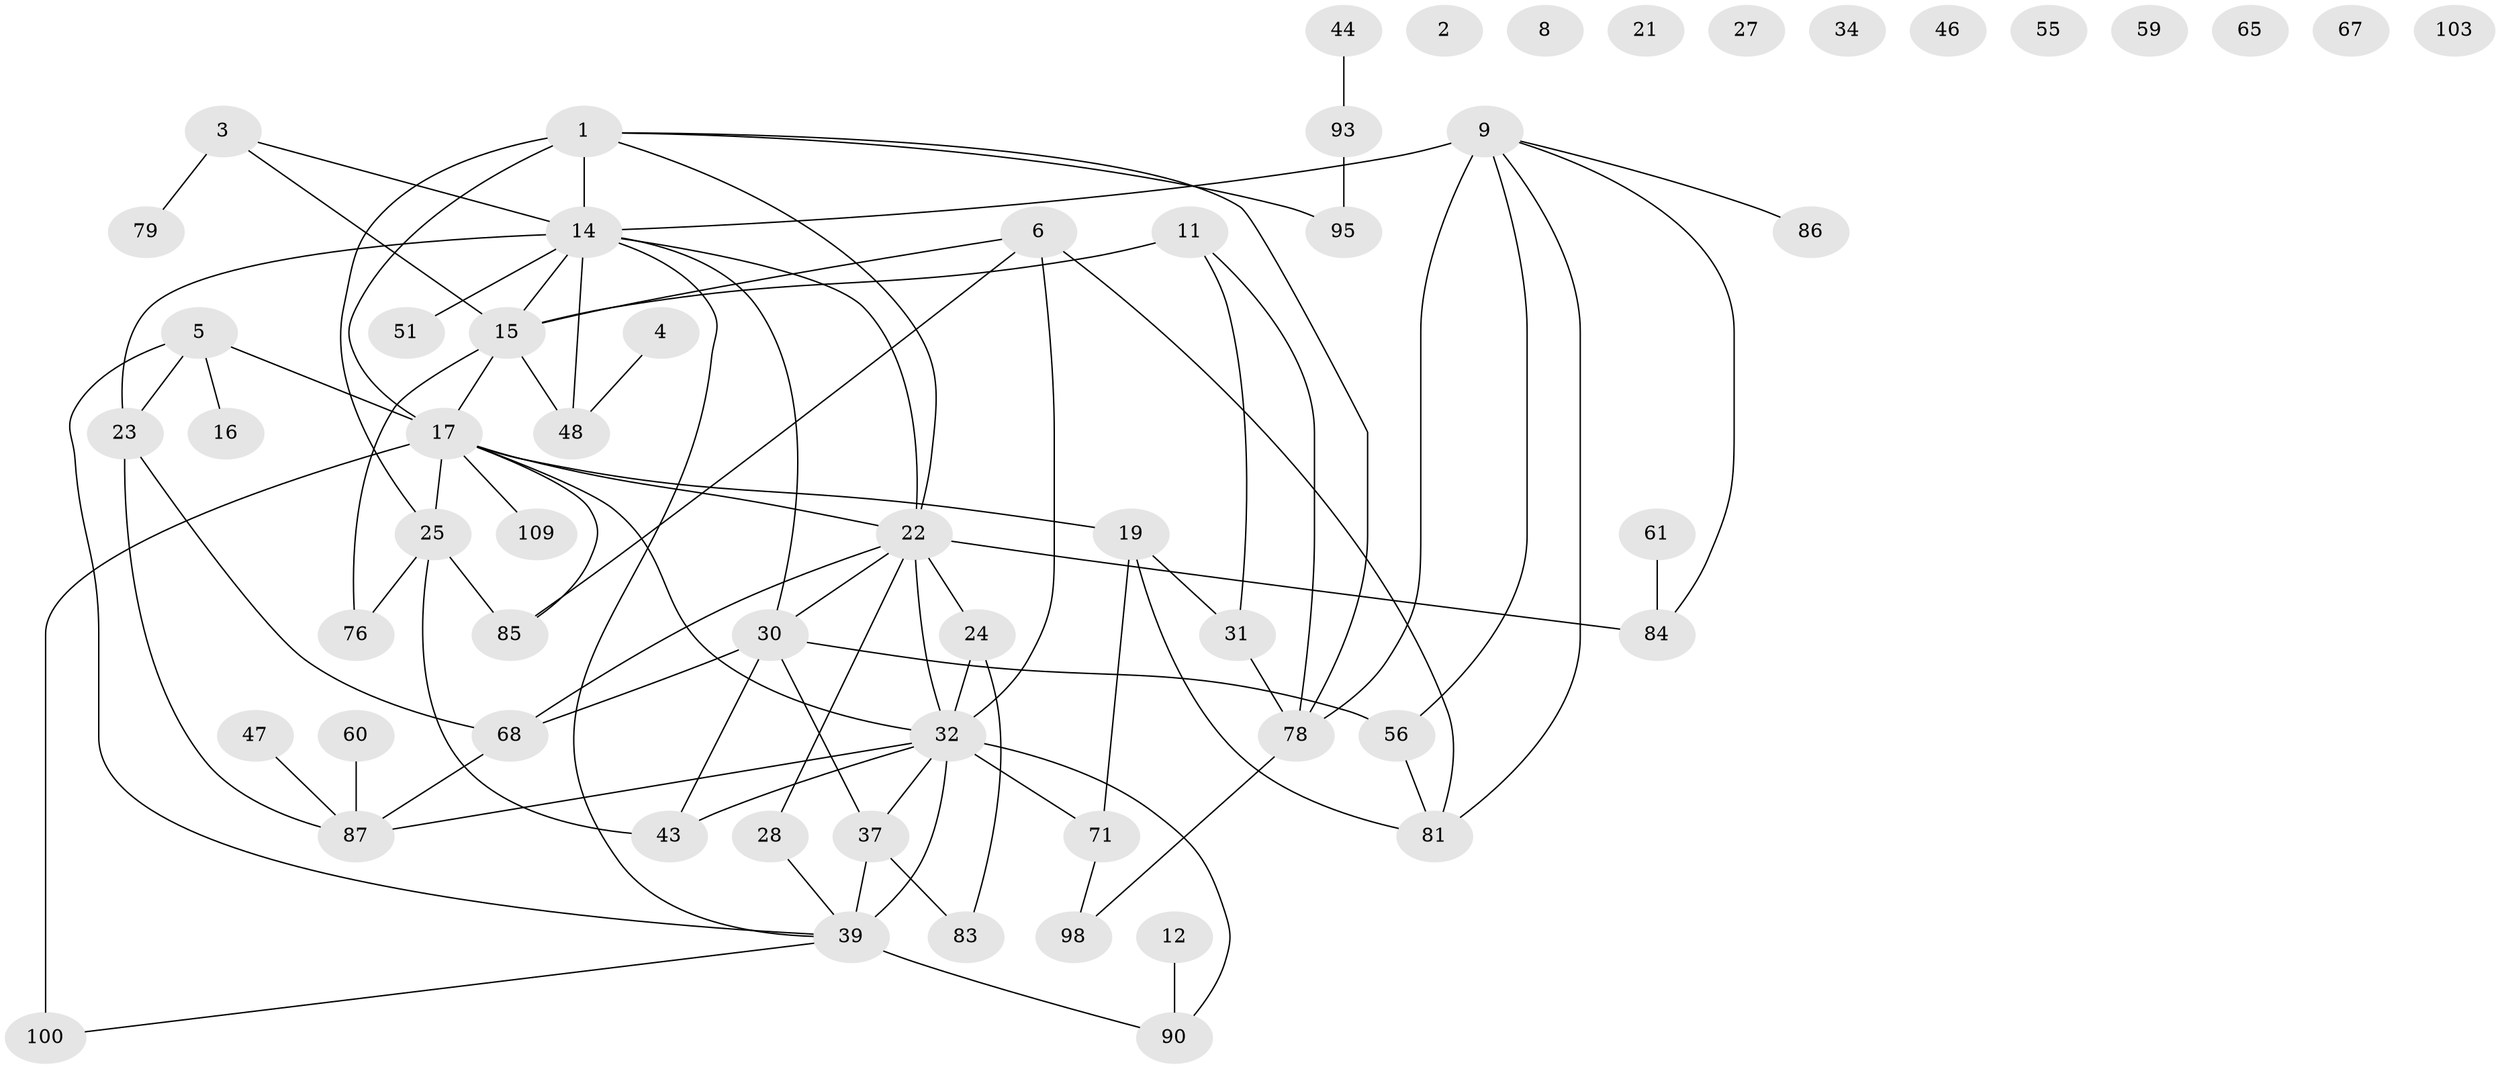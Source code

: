 // original degree distribution, {2: 0.2457627118644068, 0: 0.09322033898305085, 4: 0.15254237288135594, 1: 0.1694915254237288, 3: 0.19491525423728814, 5: 0.0847457627118644, 6: 0.0423728813559322, 8: 0.00847457627118644, 7: 0.00847457627118644}
// Generated by graph-tools (version 1.1) at 2025/16/03/04/25 18:16:30]
// undirected, 59 vertices, 86 edges
graph export_dot {
graph [start="1"]
  node [color=gray90,style=filled];
  1 [super="+50+10"];
  2;
  3 [super="+13+7"];
  4 [super="+36"];
  5 [super="+29+94+91"];
  6 [super="+88+77+92"];
  8;
  9 [super="+63+45"];
  11 [super="+18"];
  12;
  14 [super="+66+49+74"];
  15 [super="+20+26"];
  16 [super="+57"];
  17 [super="+58+69"];
  19;
  21;
  22 [super="+41+42"];
  23 [super="+72"];
  24;
  25 [super="+64+33"];
  27;
  28 [super="+112"];
  30 [super="+108+96"];
  31 [super="+97"];
  32 [super="+35+52+80"];
  34;
  37 [super="+62+38"];
  39 [super="+70"];
  43;
  44 [super="+75"];
  46;
  47;
  48;
  51;
  55;
  56;
  59;
  60;
  61;
  65;
  67;
  68 [super="+101"];
  71 [super="+73"];
  76;
  78;
  79;
  81 [super="+89"];
  83;
  84;
  85;
  86;
  87;
  90;
  93 [super="+99+113"];
  95;
  98;
  100 [super="+106+116"];
  103;
  109;
  1 -- 22;
  1 -- 14 [weight=2];
  1 -- 95;
  1 -- 25;
  1 -- 17;
  1 -- 78;
  3 -- 14;
  3 -- 79;
  3 -- 15;
  4 -- 48;
  5 -- 16;
  5 -- 17;
  5 -- 39;
  5 -- 23;
  6 -- 81;
  6 -- 85;
  6 -- 32;
  6 -- 15;
  9 -- 81;
  9 -- 78 [weight=2];
  9 -- 56;
  9 -- 14 [weight=2];
  9 -- 84;
  9 -- 86;
  11 -- 31;
  11 -- 78;
  11 -- 15;
  12 -- 90;
  14 -- 48;
  14 -- 51;
  14 -- 30;
  14 -- 39;
  14 -- 22;
  14 -- 15 [weight=2];
  14 -- 23 [weight=2];
  15 -- 48 [weight=2];
  15 -- 76;
  15 -- 17;
  17 -- 100 [weight=2];
  17 -- 25 [weight=2];
  17 -- 19;
  17 -- 109;
  17 -- 85;
  17 -- 22;
  17 -- 32;
  19 -- 31;
  19 -- 71;
  19 -- 81;
  22 -- 28;
  22 -- 32;
  22 -- 84;
  22 -- 68;
  22 -- 30;
  22 -- 24;
  23 -- 87;
  23 -- 68;
  24 -- 83;
  24 -- 32;
  25 -- 43;
  25 -- 85;
  25 -- 76;
  28 -- 39 [weight=2];
  30 -- 43;
  30 -- 68;
  30 -- 56;
  30 -- 37;
  31 -- 78;
  32 -- 43;
  32 -- 71;
  32 -- 87;
  32 -- 39 [weight=2];
  32 -- 37;
  32 -- 90;
  37 -- 39 [weight=2];
  37 -- 83;
  39 -- 100;
  39 -- 90;
  44 -- 93;
  47 -- 87;
  56 -- 81;
  60 -- 87;
  61 -- 84;
  68 -- 87;
  71 -- 98;
  78 -- 98;
  93 -- 95;
}

